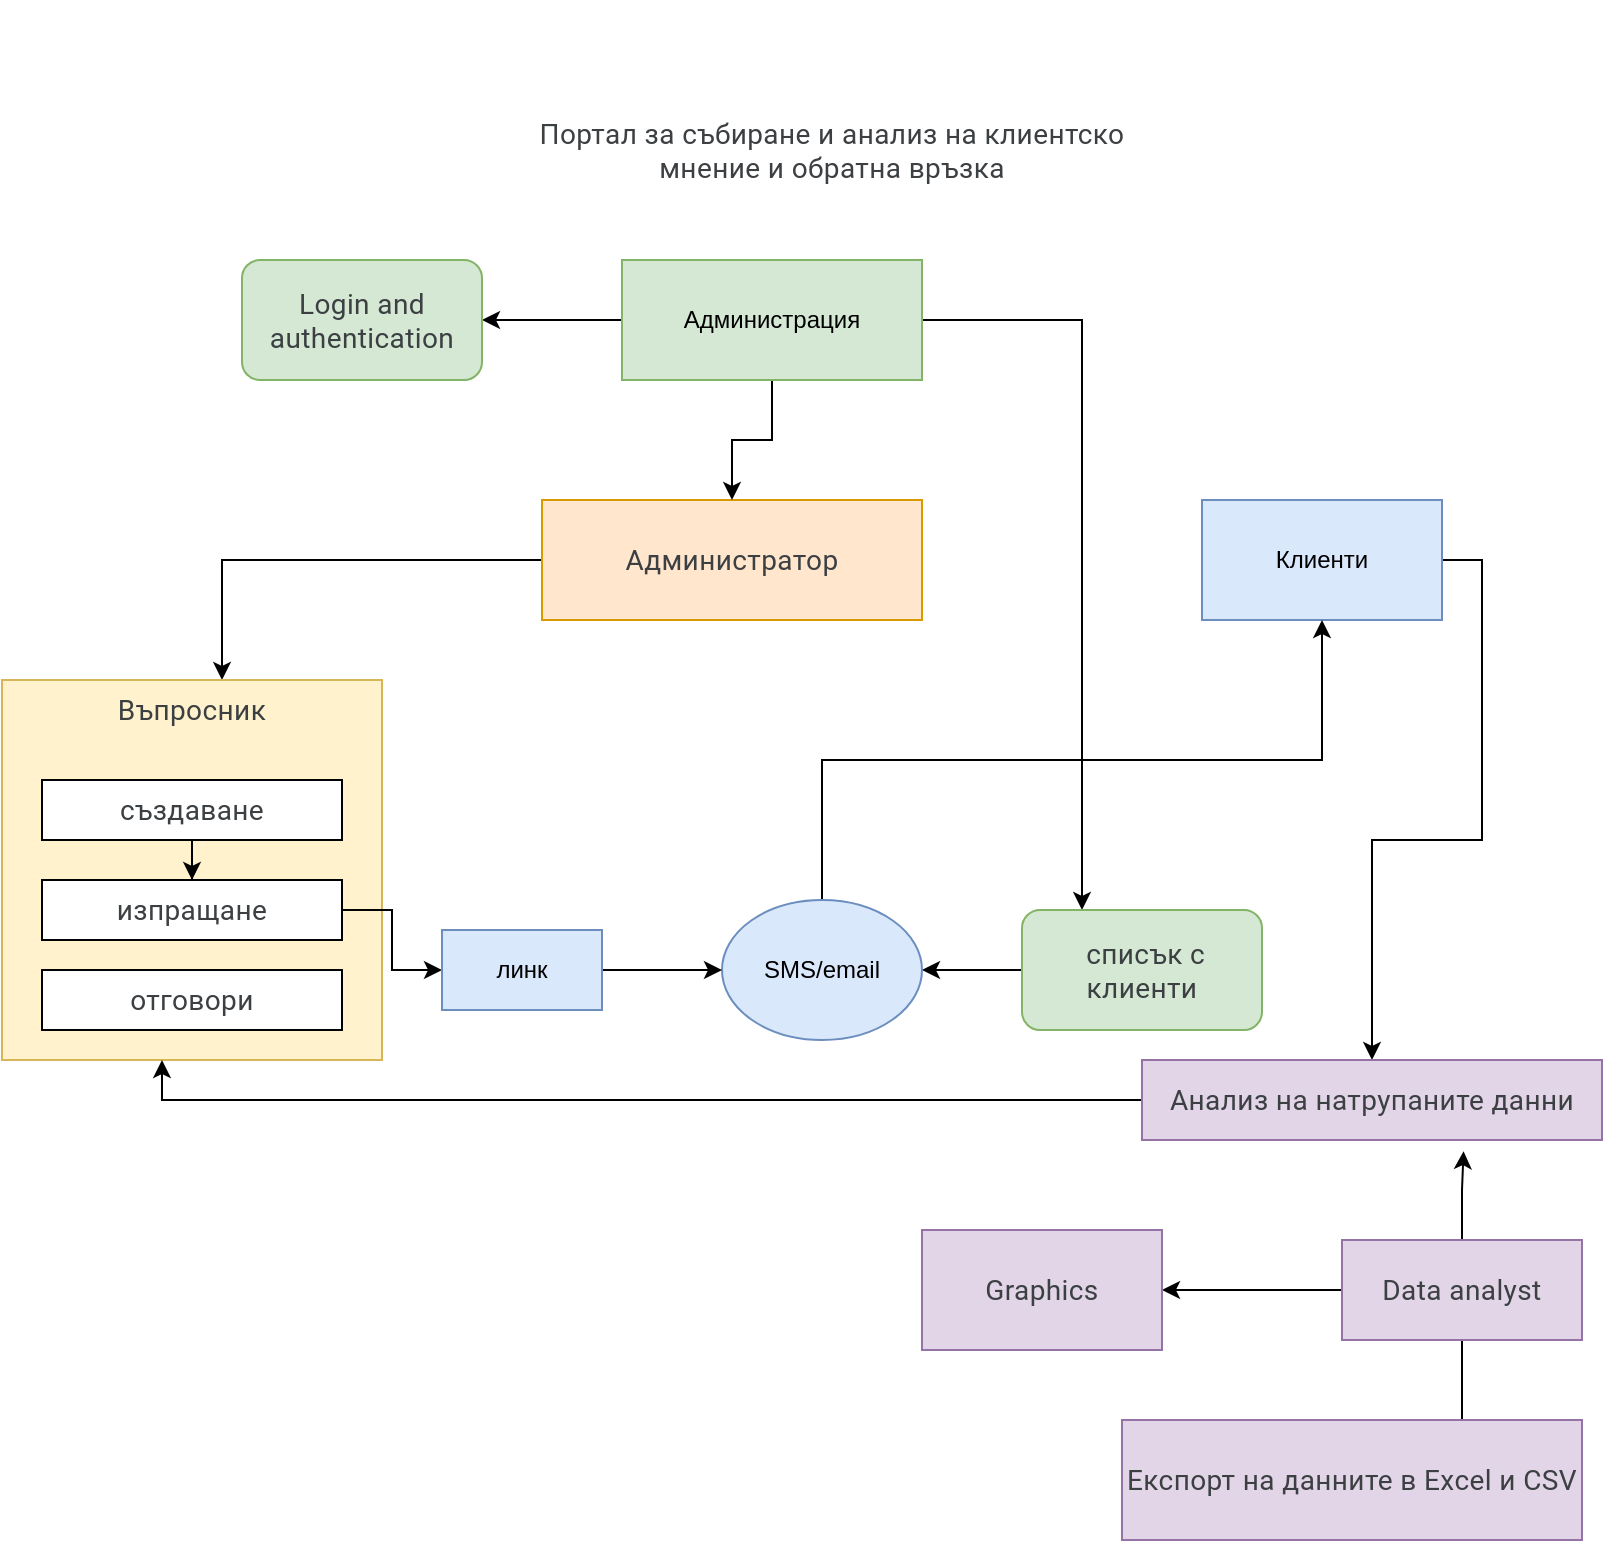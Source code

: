 <mxfile version="16.1.2" type="device"><diagram id="X5GTxkbvwE86V95l36n4" name="Page-1"><mxGraphModel dx="1038" dy="1749" grid="1" gridSize="10" guides="1" tooltips="1" connect="1" arrows="1" fold="1" page="1" pageScale="1" pageWidth="850" pageHeight="1100" math="0" shadow="0"><root><mxCell id="0"/><mxCell id="1" parent="0"/><mxCell id="_R9ex0yhU6j0pXspFaYr-2" value="&lt;span style=&quot;color: rgb(60 , 64 , 67) ; font-family: &amp;#34;roboto&amp;#34; , &amp;#34;arial&amp;#34; , sans-serif ; font-size: 14px ; letter-spacing: 0.2px&quot;&gt;Портал за събиране и анализ на клиентско мнение и обратна връзка&lt;/span&gt;" style="text;html=1;strokeColor=none;fillColor=none;align=center;verticalAlign=middle;whiteSpace=wrap;rounded=0;" parent="1" vertex="1"><mxGeometry x="280" y="-50" width="310" height="150" as="geometry"/></mxCell><mxCell id="_R9ex0yhU6j0pXspFaYr-78" style="edgeStyle=orthogonalEdgeStyle;rounded=0;orthogonalLoop=1;jettySize=auto;html=1;entryX=0.699;entryY=1.14;entryDx=0;entryDy=0;entryPerimeter=0;" parent="1" source="_R9ex0yhU6j0pXspFaYr-4" target="_R9ex0yhU6j0pXspFaYr-76" edge="1"><mxGeometry relative="1" as="geometry"/></mxCell><mxCell id="_R9ex0yhU6j0pXspFaYr-80" style="edgeStyle=orthogonalEdgeStyle;rounded=0;orthogonalLoop=1;jettySize=auto;html=1;exitX=0;exitY=0.5;exitDx=0;exitDy=0;" parent="1" source="_R9ex0yhU6j0pXspFaYr-4" target="_R9ex0yhU6j0pXspFaYr-81" edge="1"><mxGeometry relative="1" as="geometry"><mxPoint x="600" y="615" as="targetPoint"/></mxGeometry></mxCell><mxCell id="_R9ex0yhU6j0pXspFaYr-82" style="edgeStyle=orthogonalEdgeStyle;rounded=0;orthogonalLoop=1;jettySize=auto;html=1;exitX=0.5;exitY=1;exitDx=0;exitDy=0;" parent="1" source="_R9ex0yhU6j0pXspFaYr-4" edge="1"><mxGeometry relative="1" as="geometry"><mxPoint x="750" y="680" as="targetPoint"/></mxGeometry></mxCell><mxCell id="_R9ex0yhU6j0pXspFaYr-4" value="&lt;span style=&quot;color: rgb(60 , 64 , 67) ; font-family: &amp;#34;roboto&amp;#34; , &amp;#34;arial&amp;#34; , sans-serif ; font-size: 14px ; letter-spacing: 0.2px&quot;&gt;&amp;nbsp;Data analyst&amp;nbsp;&lt;/span&gt;" style="rounded=0;whiteSpace=wrap;html=1;fillColor=#e1d5e7;strokeColor=#9673a6;" parent="1" vertex="1"><mxGeometry x="690" y="570" width="120" height="50" as="geometry"/></mxCell><mxCell id="_R9ex0yhU6j0pXspFaYr-35" style="edgeStyle=orthogonalEdgeStyle;rounded=0;orthogonalLoop=1;jettySize=auto;html=1;exitX=0.5;exitY=1;exitDx=0;exitDy=0;entryX=0.5;entryY=0;entryDx=0;entryDy=0;startArrow=none;" parent="1" source="_R9ex0yhU6j0pXspFaYr-42" target="_R9ex0yhU6j0pXspFaYr-32" edge="1"><mxGeometry relative="1" as="geometry"/></mxCell><mxCell id="_R9ex0yhU6j0pXspFaYr-46" style="edgeStyle=orthogonalEdgeStyle;rounded=0;orthogonalLoop=1;jettySize=auto;html=1;exitX=0;exitY=0.5;exitDx=0;exitDy=0;entryX=0.75;entryY=0;entryDx=0;entryDy=0;" parent="1" source="_R9ex0yhU6j0pXspFaYr-30" target="_R9ex0yhU6j0pXspFaYr-42" edge="1"><mxGeometry relative="1" as="geometry"/></mxCell><mxCell id="_R9ex0yhU6j0pXspFaYr-30" value="&lt;span style=&quot;color: rgb(60 , 64 , 67) ; font-family: &amp;#34;roboto&amp;#34; , &amp;#34;arial&amp;#34; , sans-serif ; font-size: 14px ; letter-spacing: 0.2px&quot;&gt;Администратор&lt;/span&gt;" style="rounded=0;whiteSpace=wrap;html=1;fillColor=#ffe6cc;strokeColor=#d79b00;" parent="1" vertex="1"><mxGeometry x="290" y="200" width="190" height="60" as="geometry"/></mxCell><mxCell id="_R9ex0yhU6j0pXspFaYr-32" value="" style="whiteSpace=wrap;html=1;aspect=fixed;fillColor=#fff2cc;strokeColor=#d6b656;" parent="1" vertex="1"><mxGeometry x="20" y="290" width="190" height="190" as="geometry"/></mxCell><mxCell id="_R9ex0yhU6j0pXspFaYr-40" value="" style="edgeStyle=orthogonalEdgeStyle;rounded=0;orthogonalLoop=1;jettySize=auto;html=1;" parent="1" source="_R9ex0yhU6j0pXspFaYr-33" target="_R9ex0yhU6j0pXspFaYr-36" edge="1"><mxGeometry relative="1" as="geometry"/></mxCell><mxCell id="_R9ex0yhU6j0pXspFaYr-33" value="&lt;span style=&quot;color: rgb(60 , 64 , 67) ; font-family: &amp;#34;roboto&amp;#34; , &amp;#34;arial&amp;#34; , sans-serif ; font-size: 14px ; letter-spacing: 0.2px ; text-align: left&quot;&gt;създаване&lt;/span&gt;" style="rounded=0;whiteSpace=wrap;html=1;" parent="1" vertex="1"><mxGeometry x="40" y="340" width="150" height="30" as="geometry"/></mxCell><mxCell id="_R9ex0yhU6j0pXspFaYr-70" style="edgeStyle=orthogonalEdgeStyle;rounded=0;orthogonalLoop=1;jettySize=auto;html=1;exitX=1;exitY=0.5;exitDx=0;exitDy=0;" parent="1" source="_R9ex0yhU6j0pXspFaYr-36" target="_R9ex0yhU6j0pXspFaYr-71" edge="1"><mxGeometry relative="1" as="geometry"><mxPoint x="230" y="435" as="targetPoint"/></mxGeometry></mxCell><mxCell id="_R9ex0yhU6j0pXspFaYr-36" value="&lt;span style=&quot;color: rgb(60 , 64 , 67) ; font-family: &amp;#34;roboto&amp;#34; , &amp;#34;arial&amp;#34; , sans-serif ; font-size: 14px ; letter-spacing: 0.2px ; text-align: left&quot;&gt;изпращане&lt;/span&gt;" style="rounded=0;whiteSpace=wrap;html=1;" parent="1" vertex="1"><mxGeometry x="40" y="390" width="150" height="30" as="geometry"/></mxCell><mxCell id="_R9ex0yhU6j0pXspFaYr-42" value="&lt;span style=&quot;color: rgb(60 , 64 , 67) ; font-family: &amp;#34;roboto&amp;#34; , &amp;#34;arial&amp;#34; , sans-serif ; font-size: 14px ; letter-spacing: 0.2px&quot;&gt;Въпросник&lt;/span&gt;" style="text;html=1;strokeColor=none;fillColor=none;align=center;verticalAlign=middle;whiteSpace=wrap;rounded=0;" parent="1" vertex="1"><mxGeometry x="85" y="290" width="60" height="30" as="geometry"/></mxCell><mxCell id="_R9ex0yhU6j0pXspFaYr-51" style="edgeStyle=orthogonalEdgeStyle;rounded=0;orthogonalLoop=1;jettySize=auto;html=1;entryX=1;entryY=0.5;entryDx=0;entryDy=0;" parent="1" source="_R9ex0yhU6j0pXspFaYr-47" target="_R9ex0yhU6j0pXspFaYr-50" edge="1"><mxGeometry relative="1" as="geometry"/></mxCell><mxCell id="_R9ex0yhU6j0pXspFaYr-54" value="" style="edgeStyle=orthogonalEdgeStyle;rounded=0;orthogonalLoop=1;jettySize=auto;html=1;" parent="1" source="_R9ex0yhU6j0pXspFaYr-47" target="_R9ex0yhU6j0pXspFaYr-30" edge="1"><mxGeometry relative="1" as="geometry"/></mxCell><mxCell id="_R9ex0yhU6j0pXspFaYr-62" style="edgeStyle=orthogonalEdgeStyle;rounded=0;orthogonalLoop=1;jettySize=auto;html=1;exitX=1;exitY=0.5;exitDx=0;exitDy=0;entryX=0.25;entryY=0;entryDx=0;entryDy=0;" parent="1" source="_R9ex0yhU6j0pXspFaYr-47" target="_R9ex0yhU6j0pXspFaYr-55" edge="1"><mxGeometry relative="1" as="geometry"/></mxCell><mxCell id="_R9ex0yhU6j0pXspFaYr-47" value="Администрация" style="rounded=0;whiteSpace=wrap;html=1;fillColor=#d5e8d4;strokeColor=#82b366;" parent="1" vertex="1"><mxGeometry x="330" y="80" width="150" height="60" as="geometry"/></mxCell><mxCell id="_R9ex0yhU6j0pXspFaYr-50" value="&lt;span style=&quot;color: rgb(60 , 64 , 67) ; font-family: &amp;#34;roboto&amp;#34; , &amp;#34;arial&amp;#34; , sans-serif ; font-size: 14px ; letter-spacing: 0.2px ; text-align: left&quot;&gt;Login and authentication&lt;/span&gt;" style="rounded=1;whiteSpace=wrap;html=1;fillColor=#d5e8d4;strokeColor=#82b366;" parent="1" vertex="1"><mxGeometry x="140" y="80" width="120" height="60" as="geometry"/></mxCell><mxCell id="_R9ex0yhU6j0pXspFaYr-66" style="edgeStyle=orthogonalEdgeStyle;rounded=0;orthogonalLoop=1;jettySize=auto;html=1;exitX=0;exitY=0.5;exitDx=0;exitDy=0;" parent="1" source="_R9ex0yhU6j0pXspFaYr-55" edge="1"><mxGeometry relative="1" as="geometry"><mxPoint x="480" y="435" as="targetPoint"/></mxGeometry></mxCell><mxCell id="_R9ex0yhU6j0pXspFaYr-55" value="&lt;span style=&quot;color: rgb(60 , 64 , 67) ; font-family: &amp;#34;roboto&amp;#34; , &amp;#34;arial&amp;#34; , sans-serif ; font-size: 14px ; letter-spacing: 0.2px&quot;&gt;&amp;nbsp;списък с клиенти&lt;/span&gt;" style="rounded=1;whiteSpace=wrap;html=1;fillColor=#d5e8d4;strokeColor=#82b366;" parent="1" vertex="1"><mxGeometry x="530" y="405" width="120" height="60" as="geometry"/></mxCell><mxCell id="_R9ex0yhU6j0pXspFaYr-75" style="edgeStyle=orthogonalEdgeStyle;rounded=0;orthogonalLoop=1;jettySize=auto;html=1;exitX=1;exitY=0.5;exitDx=0;exitDy=0;" parent="1" source="_R9ex0yhU6j0pXspFaYr-58" target="_R9ex0yhU6j0pXspFaYr-76" edge="1"><mxGeometry relative="1" as="geometry"><mxPoint x="760" y="490.8" as="targetPoint"/></mxGeometry></mxCell><mxCell id="_R9ex0yhU6j0pXspFaYr-58" value="Клиенти" style="rounded=0;whiteSpace=wrap;html=1;fillColor=#dae8fc;strokeColor=#6c8ebf;" parent="1" vertex="1"><mxGeometry x="620" y="200" width="120" height="60" as="geometry"/></mxCell><mxCell id="_R9ex0yhU6j0pXspFaYr-73" style="edgeStyle=orthogonalEdgeStyle;rounded=0;orthogonalLoop=1;jettySize=auto;html=1;exitX=0.5;exitY=0;exitDx=0;exitDy=0;entryX=0.5;entryY=1;entryDx=0;entryDy=0;" parent="1" source="_R9ex0yhU6j0pXspFaYr-68" target="_R9ex0yhU6j0pXspFaYr-58" edge="1"><mxGeometry relative="1" as="geometry"/></mxCell><mxCell id="_R9ex0yhU6j0pXspFaYr-68" value="SMS/email" style="ellipse;whiteSpace=wrap;html=1;fillColor=#dae8fc;strokeColor=#6c8ebf;" parent="1" vertex="1"><mxGeometry x="380" y="400" width="100" height="70" as="geometry"/></mxCell><mxCell id="_R9ex0yhU6j0pXspFaYr-72" style="edgeStyle=orthogonalEdgeStyle;rounded=0;orthogonalLoop=1;jettySize=auto;html=1;entryX=0;entryY=0.5;entryDx=0;entryDy=0;" parent="1" source="_R9ex0yhU6j0pXspFaYr-71" target="_R9ex0yhU6j0pXspFaYr-68" edge="1"><mxGeometry relative="1" as="geometry"/></mxCell><mxCell id="_R9ex0yhU6j0pXspFaYr-71" value="линк" style="rounded=0;whiteSpace=wrap;html=1;fillColor=#dae8fc;strokeColor=#6c8ebf;" parent="1" vertex="1"><mxGeometry x="240" y="415" width="80" height="40" as="geometry"/></mxCell><mxCell id="_R9ex0yhU6j0pXspFaYr-74" value="&lt;span style=&quot;color: rgb(60 , 64 , 67) ; font-family: &amp;#34;roboto&amp;#34; , &amp;#34;arial&amp;#34; , sans-serif ; font-size: 14px ; letter-spacing: 0.2px ; text-align: left&quot;&gt;отговори&lt;/span&gt;" style="rounded=0;whiteSpace=wrap;html=1;" parent="1" vertex="1"><mxGeometry x="40" y="435" width="150" height="30" as="geometry"/></mxCell><mxCell id="_R9ex0yhU6j0pXspFaYr-77" style="edgeStyle=orthogonalEdgeStyle;rounded=0;orthogonalLoop=1;jettySize=auto;html=1;entryX=0.421;entryY=1;entryDx=0;entryDy=0;entryPerimeter=0;" parent="1" source="_R9ex0yhU6j0pXspFaYr-76" target="_R9ex0yhU6j0pXspFaYr-32" edge="1"><mxGeometry relative="1" as="geometry"/></mxCell><mxCell id="_R9ex0yhU6j0pXspFaYr-76" value="&lt;div&gt;&lt;font color=&quot;#3c4043&quot; face=&quot;roboto, arial, sans-serif&quot;&gt;&lt;span style=&quot;font-size: 14px ; letter-spacing: 0.2px&quot;&gt;Анализ на натрупаните данни&lt;/span&gt;&lt;/font&gt;&lt;/div&gt;" style="rounded=0;whiteSpace=wrap;html=1;fillColor=#e1d5e7;strokeColor=#9673a6;" parent="1" vertex="1"><mxGeometry x="590" y="480" width="230" height="40" as="geometry"/></mxCell><mxCell id="_R9ex0yhU6j0pXspFaYr-81" value="&lt;div style=&quot;text-align: left&quot;&gt;&lt;font color=&quot;#3c4043&quot; face=&quot;Roboto, Arial, sans-serif&quot;&gt;&lt;span style=&quot;font-size: 14px ; letter-spacing: 0.2px&quot;&gt;Graphics&lt;/span&gt;&lt;/font&gt;&lt;/div&gt;" style="rounded=0;whiteSpace=wrap;html=1;fillColor=#e1d5e7;strokeColor=#9673a6;" parent="1" vertex="1"><mxGeometry x="480" y="565" width="120" height="60" as="geometry"/></mxCell><mxCell id="_R9ex0yhU6j0pXspFaYr-83" value="&lt;span style=&quot;color: rgb(60 , 64 , 67) ; font-family: &amp;#34;roboto&amp;#34; , &amp;#34;arial&amp;#34; , sans-serif ; font-size: 14px ; letter-spacing: 0.2px ; text-align: left&quot;&gt;Експорт на данните в Excel и CSV&lt;/span&gt;" style="rounded=0;whiteSpace=wrap;html=1;fillColor=#e1d5e7;strokeColor=#9673a6;" parent="1" vertex="1"><mxGeometry x="580" y="660" width="230" height="60" as="geometry"/></mxCell></root></mxGraphModel></diagram></mxfile>